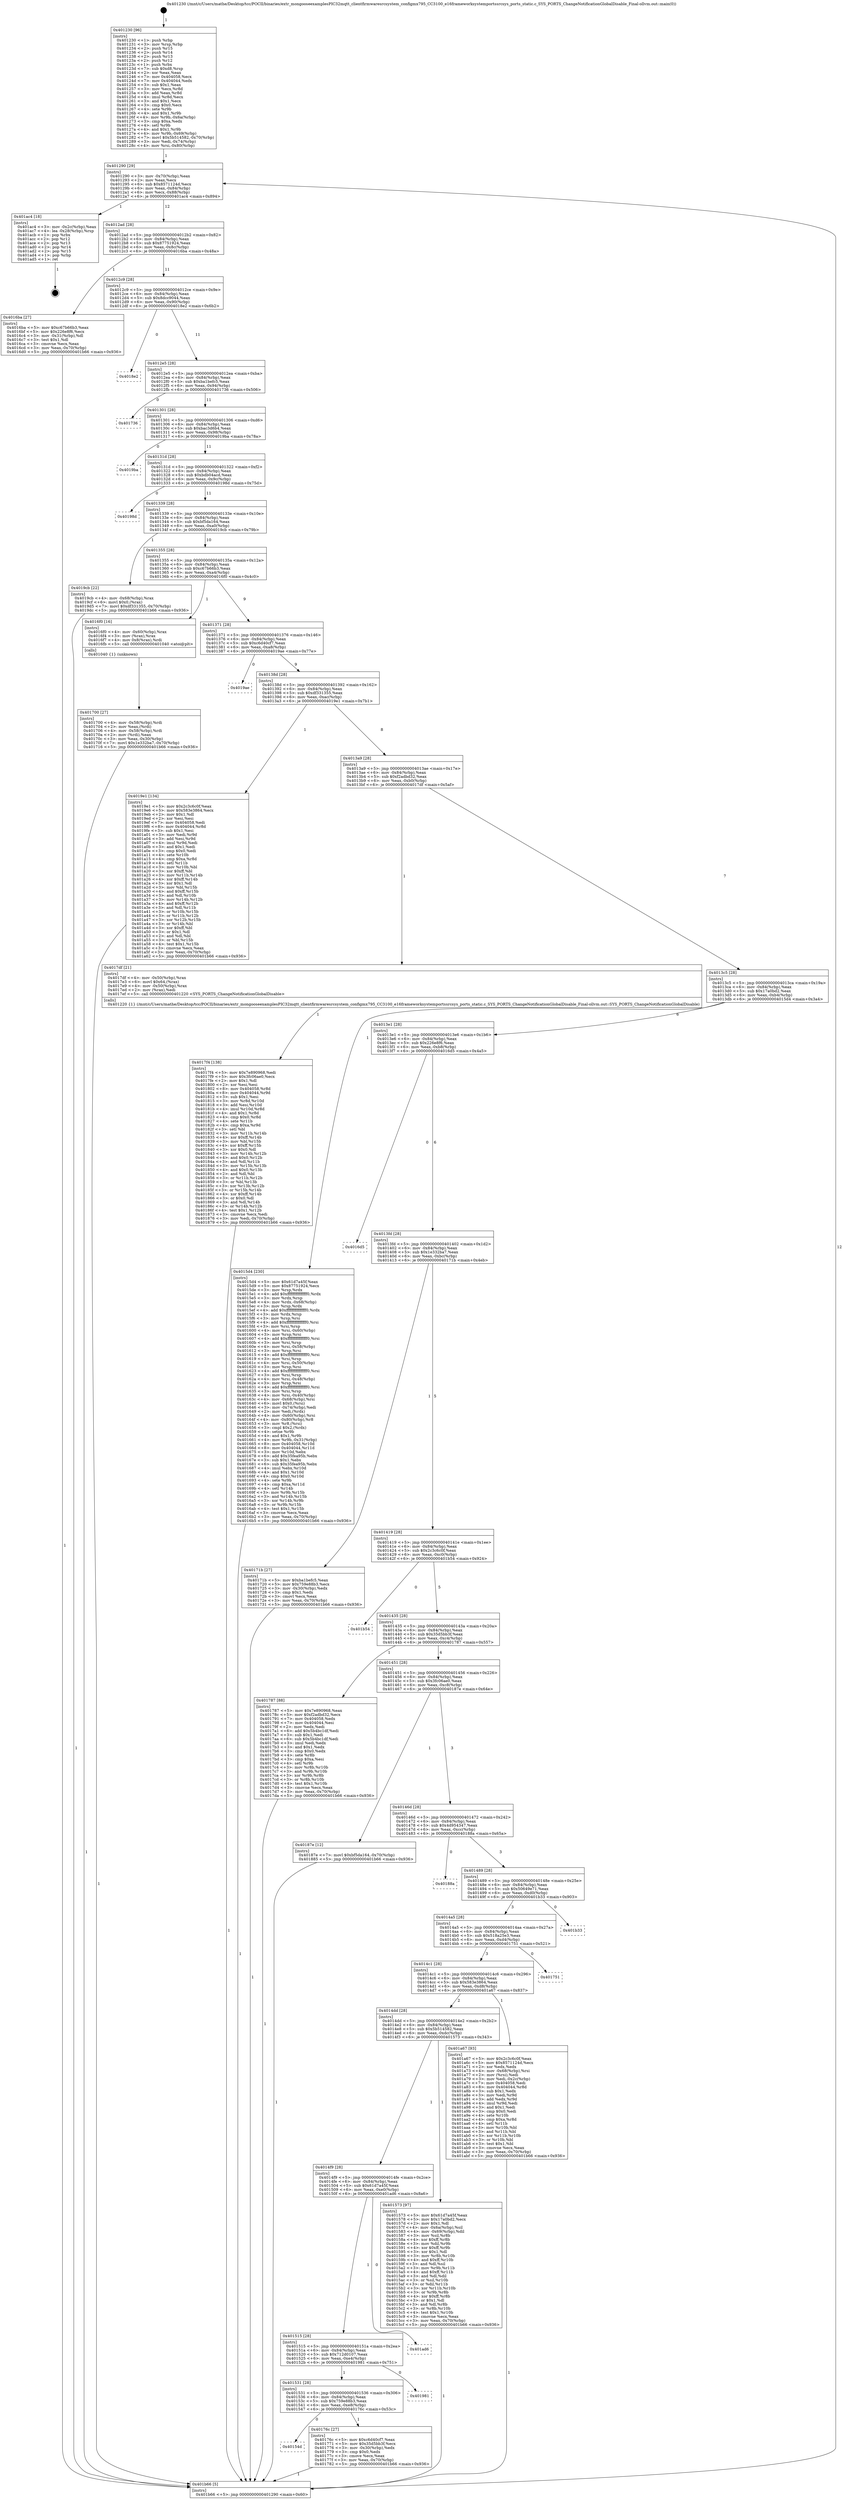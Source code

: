 digraph "0x401230" {
  label = "0x401230 (/mnt/c/Users/mathe/Desktop/tcc/POCII/binaries/extr_mongooseexamplesPIC32mqtt_clientfirmwaresrcsystem_configmx795_CC3100_e16frameworksystemportssrcsys_ports_static.c_SYS_PORTS_ChangeNotificationGlobalDisable_Final-ollvm.out::main(0))"
  labelloc = "t"
  node[shape=record]

  Entry [label="",width=0.3,height=0.3,shape=circle,fillcolor=black,style=filled]
  "0x401290" [label="{
     0x401290 [29]\l
     | [instrs]\l
     &nbsp;&nbsp;0x401290 \<+3\>: mov -0x70(%rbp),%eax\l
     &nbsp;&nbsp;0x401293 \<+2\>: mov %eax,%ecx\l
     &nbsp;&nbsp;0x401295 \<+6\>: sub $0x8571124d,%ecx\l
     &nbsp;&nbsp;0x40129b \<+6\>: mov %eax,-0x84(%rbp)\l
     &nbsp;&nbsp;0x4012a1 \<+6\>: mov %ecx,-0x88(%rbp)\l
     &nbsp;&nbsp;0x4012a7 \<+6\>: je 0000000000401ac4 \<main+0x894\>\l
  }"]
  "0x401ac4" [label="{
     0x401ac4 [18]\l
     | [instrs]\l
     &nbsp;&nbsp;0x401ac4 \<+3\>: mov -0x2c(%rbp),%eax\l
     &nbsp;&nbsp;0x401ac7 \<+4\>: lea -0x28(%rbp),%rsp\l
     &nbsp;&nbsp;0x401acb \<+1\>: pop %rbx\l
     &nbsp;&nbsp;0x401acc \<+2\>: pop %r12\l
     &nbsp;&nbsp;0x401ace \<+2\>: pop %r13\l
     &nbsp;&nbsp;0x401ad0 \<+2\>: pop %r14\l
     &nbsp;&nbsp;0x401ad2 \<+2\>: pop %r15\l
     &nbsp;&nbsp;0x401ad4 \<+1\>: pop %rbp\l
     &nbsp;&nbsp;0x401ad5 \<+1\>: ret\l
  }"]
  "0x4012ad" [label="{
     0x4012ad [28]\l
     | [instrs]\l
     &nbsp;&nbsp;0x4012ad \<+5\>: jmp 00000000004012b2 \<main+0x82\>\l
     &nbsp;&nbsp;0x4012b2 \<+6\>: mov -0x84(%rbp),%eax\l
     &nbsp;&nbsp;0x4012b8 \<+5\>: sub $0x87751924,%eax\l
     &nbsp;&nbsp;0x4012bd \<+6\>: mov %eax,-0x8c(%rbp)\l
     &nbsp;&nbsp;0x4012c3 \<+6\>: je 00000000004016ba \<main+0x48a\>\l
  }"]
  Exit [label="",width=0.3,height=0.3,shape=circle,fillcolor=black,style=filled,peripheries=2]
  "0x4016ba" [label="{
     0x4016ba [27]\l
     | [instrs]\l
     &nbsp;&nbsp;0x4016ba \<+5\>: mov $0xc67b66b3,%eax\l
     &nbsp;&nbsp;0x4016bf \<+5\>: mov $0x226e8f6,%ecx\l
     &nbsp;&nbsp;0x4016c4 \<+3\>: mov -0x31(%rbp),%dl\l
     &nbsp;&nbsp;0x4016c7 \<+3\>: test $0x1,%dl\l
     &nbsp;&nbsp;0x4016ca \<+3\>: cmovne %ecx,%eax\l
     &nbsp;&nbsp;0x4016cd \<+3\>: mov %eax,-0x70(%rbp)\l
     &nbsp;&nbsp;0x4016d0 \<+5\>: jmp 0000000000401b66 \<main+0x936\>\l
  }"]
  "0x4012c9" [label="{
     0x4012c9 [28]\l
     | [instrs]\l
     &nbsp;&nbsp;0x4012c9 \<+5\>: jmp 00000000004012ce \<main+0x9e\>\l
     &nbsp;&nbsp;0x4012ce \<+6\>: mov -0x84(%rbp),%eax\l
     &nbsp;&nbsp;0x4012d4 \<+5\>: sub $0x8dcc9044,%eax\l
     &nbsp;&nbsp;0x4012d9 \<+6\>: mov %eax,-0x90(%rbp)\l
     &nbsp;&nbsp;0x4012df \<+6\>: je 00000000004018e2 \<main+0x6b2\>\l
  }"]
  "0x4017f4" [label="{
     0x4017f4 [138]\l
     | [instrs]\l
     &nbsp;&nbsp;0x4017f4 \<+5\>: mov $0x7e890968,%edi\l
     &nbsp;&nbsp;0x4017f9 \<+5\>: mov $0x3fc06ae0,%ecx\l
     &nbsp;&nbsp;0x4017fe \<+2\>: mov $0x1,%dl\l
     &nbsp;&nbsp;0x401800 \<+2\>: xor %esi,%esi\l
     &nbsp;&nbsp;0x401802 \<+8\>: mov 0x404058,%r8d\l
     &nbsp;&nbsp;0x40180a \<+8\>: mov 0x404044,%r9d\l
     &nbsp;&nbsp;0x401812 \<+3\>: sub $0x1,%esi\l
     &nbsp;&nbsp;0x401815 \<+3\>: mov %r8d,%r10d\l
     &nbsp;&nbsp;0x401818 \<+3\>: add %esi,%r10d\l
     &nbsp;&nbsp;0x40181b \<+4\>: imul %r10d,%r8d\l
     &nbsp;&nbsp;0x40181f \<+4\>: and $0x1,%r8d\l
     &nbsp;&nbsp;0x401823 \<+4\>: cmp $0x0,%r8d\l
     &nbsp;&nbsp;0x401827 \<+4\>: sete %r11b\l
     &nbsp;&nbsp;0x40182b \<+4\>: cmp $0xa,%r9d\l
     &nbsp;&nbsp;0x40182f \<+3\>: setl %bl\l
     &nbsp;&nbsp;0x401832 \<+3\>: mov %r11b,%r14b\l
     &nbsp;&nbsp;0x401835 \<+4\>: xor $0xff,%r14b\l
     &nbsp;&nbsp;0x401839 \<+3\>: mov %bl,%r15b\l
     &nbsp;&nbsp;0x40183c \<+4\>: xor $0xff,%r15b\l
     &nbsp;&nbsp;0x401840 \<+3\>: xor $0x0,%dl\l
     &nbsp;&nbsp;0x401843 \<+3\>: mov %r14b,%r12b\l
     &nbsp;&nbsp;0x401846 \<+4\>: and $0x0,%r12b\l
     &nbsp;&nbsp;0x40184a \<+3\>: and %dl,%r11b\l
     &nbsp;&nbsp;0x40184d \<+3\>: mov %r15b,%r13b\l
     &nbsp;&nbsp;0x401850 \<+4\>: and $0x0,%r13b\l
     &nbsp;&nbsp;0x401854 \<+2\>: and %dl,%bl\l
     &nbsp;&nbsp;0x401856 \<+3\>: or %r11b,%r12b\l
     &nbsp;&nbsp;0x401859 \<+3\>: or %bl,%r13b\l
     &nbsp;&nbsp;0x40185c \<+3\>: xor %r13b,%r12b\l
     &nbsp;&nbsp;0x40185f \<+3\>: or %r15b,%r14b\l
     &nbsp;&nbsp;0x401862 \<+4\>: xor $0xff,%r14b\l
     &nbsp;&nbsp;0x401866 \<+3\>: or $0x0,%dl\l
     &nbsp;&nbsp;0x401869 \<+3\>: and %dl,%r14b\l
     &nbsp;&nbsp;0x40186c \<+3\>: or %r14b,%r12b\l
     &nbsp;&nbsp;0x40186f \<+4\>: test $0x1,%r12b\l
     &nbsp;&nbsp;0x401873 \<+3\>: cmovne %ecx,%edi\l
     &nbsp;&nbsp;0x401876 \<+3\>: mov %edi,-0x70(%rbp)\l
     &nbsp;&nbsp;0x401879 \<+5\>: jmp 0000000000401b66 \<main+0x936\>\l
  }"]
  "0x4018e2" [label="{
     0x4018e2\l
  }", style=dashed]
  "0x4012e5" [label="{
     0x4012e5 [28]\l
     | [instrs]\l
     &nbsp;&nbsp;0x4012e5 \<+5\>: jmp 00000000004012ea \<main+0xba\>\l
     &nbsp;&nbsp;0x4012ea \<+6\>: mov -0x84(%rbp),%eax\l
     &nbsp;&nbsp;0x4012f0 \<+5\>: sub $0xba1befc5,%eax\l
     &nbsp;&nbsp;0x4012f5 \<+6\>: mov %eax,-0x94(%rbp)\l
     &nbsp;&nbsp;0x4012fb \<+6\>: je 0000000000401736 \<main+0x506\>\l
  }"]
  "0x40154d" [label="{
     0x40154d\l
  }", style=dashed]
  "0x401736" [label="{
     0x401736\l
  }", style=dashed]
  "0x401301" [label="{
     0x401301 [28]\l
     | [instrs]\l
     &nbsp;&nbsp;0x401301 \<+5\>: jmp 0000000000401306 \<main+0xd6\>\l
     &nbsp;&nbsp;0x401306 \<+6\>: mov -0x84(%rbp),%eax\l
     &nbsp;&nbsp;0x40130c \<+5\>: sub $0xbac3d6b4,%eax\l
     &nbsp;&nbsp;0x401311 \<+6\>: mov %eax,-0x98(%rbp)\l
     &nbsp;&nbsp;0x401317 \<+6\>: je 00000000004019ba \<main+0x78a\>\l
  }"]
  "0x40176c" [label="{
     0x40176c [27]\l
     | [instrs]\l
     &nbsp;&nbsp;0x40176c \<+5\>: mov $0xc6d40cf7,%eax\l
     &nbsp;&nbsp;0x401771 \<+5\>: mov $0x35d5bb3f,%ecx\l
     &nbsp;&nbsp;0x401776 \<+3\>: mov -0x30(%rbp),%edx\l
     &nbsp;&nbsp;0x401779 \<+3\>: cmp $0x0,%edx\l
     &nbsp;&nbsp;0x40177c \<+3\>: cmove %ecx,%eax\l
     &nbsp;&nbsp;0x40177f \<+3\>: mov %eax,-0x70(%rbp)\l
     &nbsp;&nbsp;0x401782 \<+5\>: jmp 0000000000401b66 \<main+0x936\>\l
  }"]
  "0x4019ba" [label="{
     0x4019ba\l
  }", style=dashed]
  "0x40131d" [label="{
     0x40131d [28]\l
     | [instrs]\l
     &nbsp;&nbsp;0x40131d \<+5\>: jmp 0000000000401322 \<main+0xf2\>\l
     &nbsp;&nbsp;0x401322 \<+6\>: mov -0x84(%rbp),%eax\l
     &nbsp;&nbsp;0x401328 \<+5\>: sub $0xbdb04acd,%eax\l
     &nbsp;&nbsp;0x40132d \<+6\>: mov %eax,-0x9c(%rbp)\l
     &nbsp;&nbsp;0x401333 \<+6\>: je 000000000040198d \<main+0x75d\>\l
  }"]
  "0x401531" [label="{
     0x401531 [28]\l
     | [instrs]\l
     &nbsp;&nbsp;0x401531 \<+5\>: jmp 0000000000401536 \<main+0x306\>\l
     &nbsp;&nbsp;0x401536 \<+6\>: mov -0x84(%rbp),%eax\l
     &nbsp;&nbsp;0x40153c \<+5\>: sub $0x759e88b3,%eax\l
     &nbsp;&nbsp;0x401541 \<+6\>: mov %eax,-0xe8(%rbp)\l
     &nbsp;&nbsp;0x401547 \<+6\>: je 000000000040176c \<main+0x53c\>\l
  }"]
  "0x40198d" [label="{
     0x40198d\l
  }", style=dashed]
  "0x401339" [label="{
     0x401339 [28]\l
     | [instrs]\l
     &nbsp;&nbsp;0x401339 \<+5\>: jmp 000000000040133e \<main+0x10e\>\l
     &nbsp;&nbsp;0x40133e \<+6\>: mov -0x84(%rbp),%eax\l
     &nbsp;&nbsp;0x401344 \<+5\>: sub $0xbf5da164,%eax\l
     &nbsp;&nbsp;0x401349 \<+6\>: mov %eax,-0xa0(%rbp)\l
     &nbsp;&nbsp;0x40134f \<+6\>: je 00000000004019cb \<main+0x79b\>\l
  }"]
  "0x401981" [label="{
     0x401981\l
  }", style=dashed]
  "0x4019cb" [label="{
     0x4019cb [22]\l
     | [instrs]\l
     &nbsp;&nbsp;0x4019cb \<+4\>: mov -0x68(%rbp),%rax\l
     &nbsp;&nbsp;0x4019cf \<+6\>: movl $0x0,(%rax)\l
     &nbsp;&nbsp;0x4019d5 \<+7\>: movl $0xdf331355,-0x70(%rbp)\l
     &nbsp;&nbsp;0x4019dc \<+5\>: jmp 0000000000401b66 \<main+0x936\>\l
  }"]
  "0x401355" [label="{
     0x401355 [28]\l
     | [instrs]\l
     &nbsp;&nbsp;0x401355 \<+5\>: jmp 000000000040135a \<main+0x12a\>\l
     &nbsp;&nbsp;0x40135a \<+6\>: mov -0x84(%rbp),%eax\l
     &nbsp;&nbsp;0x401360 \<+5\>: sub $0xc67b66b3,%eax\l
     &nbsp;&nbsp;0x401365 \<+6\>: mov %eax,-0xa4(%rbp)\l
     &nbsp;&nbsp;0x40136b \<+6\>: je 00000000004016f0 \<main+0x4c0\>\l
  }"]
  "0x401515" [label="{
     0x401515 [28]\l
     | [instrs]\l
     &nbsp;&nbsp;0x401515 \<+5\>: jmp 000000000040151a \<main+0x2ea\>\l
     &nbsp;&nbsp;0x40151a \<+6\>: mov -0x84(%rbp),%eax\l
     &nbsp;&nbsp;0x401520 \<+5\>: sub $0x712d0107,%eax\l
     &nbsp;&nbsp;0x401525 \<+6\>: mov %eax,-0xe4(%rbp)\l
     &nbsp;&nbsp;0x40152b \<+6\>: je 0000000000401981 \<main+0x751\>\l
  }"]
  "0x4016f0" [label="{
     0x4016f0 [16]\l
     | [instrs]\l
     &nbsp;&nbsp;0x4016f0 \<+4\>: mov -0x60(%rbp),%rax\l
     &nbsp;&nbsp;0x4016f4 \<+3\>: mov (%rax),%rax\l
     &nbsp;&nbsp;0x4016f7 \<+4\>: mov 0x8(%rax),%rdi\l
     &nbsp;&nbsp;0x4016fb \<+5\>: call 0000000000401040 \<atoi@plt\>\l
     | [calls]\l
     &nbsp;&nbsp;0x401040 \{1\} (unknown)\l
  }"]
  "0x401371" [label="{
     0x401371 [28]\l
     | [instrs]\l
     &nbsp;&nbsp;0x401371 \<+5\>: jmp 0000000000401376 \<main+0x146\>\l
     &nbsp;&nbsp;0x401376 \<+6\>: mov -0x84(%rbp),%eax\l
     &nbsp;&nbsp;0x40137c \<+5\>: sub $0xc6d40cf7,%eax\l
     &nbsp;&nbsp;0x401381 \<+6\>: mov %eax,-0xa8(%rbp)\l
     &nbsp;&nbsp;0x401387 \<+6\>: je 00000000004019ae \<main+0x77e\>\l
  }"]
  "0x401ad6" [label="{
     0x401ad6\l
  }", style=dashed]
  "0x4019ae" [label="{
     0x4019ae\l
  }", style=dashed]
  "0x40138d" [label="{
     0x40138d [28]\l
     | [instrs]\l
     &nbsp;&nbsp;0x40138d \<+5\>: jmp 0000000000401392 \<main+0x162\>\l
     &nbsp;&nbsp;0x401392 \<+6\>: mov -0x84(%rbp),%eax\l
     &nbsp;&nbsp;0x401398 \<+5\>: sub $0xdf331355,%eax\l
     &nbsp;&nbsp;0x40139d \<+6\>: mov %eax,-0xac(%rbp)\l
     &nbsp;&nbsp;0x4013a3 \<+6\>: je 00000000004019e1 \<main+0x7b1\>\l
  }"]
  "0x401700" [label="{
     0x401700 [27]\l
     | [instrs]\l
     &nbsp;&nbsp;0x401700 \<+4\>: mov -0x58(%rbp),%rdi\l
     &nbsp;&nbsp;0x401704 \<+2\>: mov %eax,(%rdi)\l
     &nbsp;&nbsp;0x401706 \<+4\>: mov -0x58(%rbp),%rdi\l
     &nbsp;&nbsp;0x40170a \<+2\>: mov (%rdi),%eax\l
     &nbsp;&nbsp;0x40170c \<+3\>: mov %eax,-0x30(%rbp)\l
     &nbsp;&nbsp;0x40170f \<+7\>: movl $0x1e332ba7,-0x70(%rbp)\l
     &nbsp;&nbsp;0x401716 \<+5\>: jmp 0000000000401b66 \<main+0x936\>\l
  }"]
  "0x4019e1" [label="{
     0x4019e1 [134]\l
     | [instrs]\l
     &nbsp;&nbsp;0x4019e1 \<+5\>: mov $0x2c3c6c0f,%eax\l
     &nbsp;&nbsp;0x4019e6 \<+5\>: mov $0x583e3864,%ecx\l
     &nbsp;&nbsp;0x4019eb \<+2\>: mov $0x1,%dl\l
     &nbsp;&nbsp;0x4019ed \<+2\>: xor %esi,%esi\l
     &nbsp;&nbsp;0x4019ef \<+7\>: mov 0x404058,%edi\l
     &nbsp;&nbsp;0x4019f6 \<+8\>: mov 0x404044,%r8d\l
     &nbsp;&nbsp;0x4019fe \<+3\>: sub $0x1,%esi\l
     &nbsp;&nbsp;0x401a01 \<+3\>: mov %edi,%r9d\l
     &nbsp;&nbsp;0x401a04 \<+3\>: add %esi,%r9d\l
     &nbsp;&nbsp;0x401a07 \<+4\>: imul %r9d,%edi\l
     &nbsp;&nbsp;0x401a0b \<+3\>: and $0x1,%edi\l
     &nbsp;&nbsp;0x401a0e \<+3\>: cmp $0x0,%edi\l
     &nbsp;&nbsp;0x401a11 \<+4\>: sete %r10b\l
     &nbsp;&nbsp;0x401a15 \<+4\>: cmp $0xa,%r8d\l
     &nbsp;&nbsp;0x401a19 \<+4\>: setl %r11b\l
     &nbsp;&nbsp;0x401a1d \<+3\>: mov %r10b,%bl\l
     &nbsp;&nbsp;0x401a20 \<+3\>: xor $0xff,%bl\l
     &nbsp;&nbsp;0x401a23 \<+3\>: mov %r11b,%r14b\l
     &nbsp;&nbsp;0x401a26 \<+4\>: xor $0xff,%r14b\l
     &nbsp;&nbsp;0x401a2a \<+3\>: xor $0x1,%dl\l
     &nbsp;&nbsp;0x401a2d \<+3\>: mov %bl,%r15b\l
     &nbsp;&nbsp;0x401a30 \<+4\>: and $0xff,%r15b\l
     &nbsp;&nbsp;0x401a34 \<+3\>: and %dl,%r10b\l
     &nbsp;&nbsp;0x401a37 \<+3\>: mov %r14b,%r12b\l
     &nbsp;&nbsp;0x401a3a \<+4\>: and $0xff,%r12b\l
     &nbsp;&nbsp;0x401a3e \<+3\>: and %dl,%r11b\l
     &nbsp;&nbsp;0x401a41 \<+3\>: or %r10b,%r15b\l
     &nbsp;&nbsp;0x401a44 \<+3\>: or %r11b,%r12b\l
     &nbsp;&nbsp;0x401a47 \<+3\>: xor %r12b,%r15b\l
     &nbsp;&nbsp;0x401a4a \<+3\>: or %r14b,%bl\l
     &nbsp;&nbsp;0x401a4d \<+3\>: xor $0xff,%bl\l
     &nbsp;&nbsp;0x401a50 \<+3\>: or $0x1,%dl\l
     &nbsp;&nbsp;0x401a53 \<+2\>: and %dl,%bl\l
     &nbsp;&nbsp;0x401a55 \<+3\>: or %bl,%r15b\l
     &nbsp;&nbsp;0x401a58 \<+4\>: test $0x1,%r15b\l
     &nbsp;&nbsp;0x401a5c \<+3\>: cmovne %ecx,%eax\l
     &nbsp;&nbsp;0x401a5f \<+3\>: mov %eax,-0x70(%rbp)\l
     &nbsp;&nbsp;0x401a62 \<+5\>: jmp 0000000000401b66 \<main+0x936\>\l
  }"]
  "0x4013a9" [label="{
     0x4013a9 [28]\l
     | [instrs]\l
     &nbsp;&nbsp;0x4013a9 \<+5\>: jmp 00000000004013ae \<main+0x17e\>\l
     &nbsp;&nbsp;0x4013ae \<+6\>: mov -0x84(%rbp),%eax\l
     &nbsp;&nbsp;0x4013b4 \<+5\>: sub $0xf2adbd32,%eax\l
     &nbsp;&nbsp;0x4013b9 \<+6\>: mov %eax,-0xb0(%rbp)\l
     &nbsp;&nbsp;0x4013bf \<+6\>: je 00000000004017df \<main+0x5af\>\l
  }"]
  "0x401230" [label="{
     0x401230 [96]\l
     | [instrs]\l
     &nbsp;&nbsp;0x401230 \<+1\>: push %rbp\l
     &nbsp;&nbsp;0x401231 \<+3\>: mov %rsp,%rbp\l
     &nbsp;&nbsp;0x401234 \<+2\>: push %r15\l
     &nbsp;&nbsp;0x401236 \<+2\>: push %r14\l
     &nbsp;&nbsp;0x401238 \<+2\>: push %r13\l
     &nbsp;&nbsp;0x40123a \<+2\>: push %r12\l
     &nbsp;&nbsp;0x40123c \<+1\>: push %rbx\l
     &nbsp;&nbsp;0x40123d \<+7\>: sub $0xd8,%rsp\l
     &nbsp;&nbsp;0x401244 \<+2\>: xor %eax,%eax\l
     &nbsp;&nbsp;0x401246 \<+7\>: mov 0x404058,%ecx\l
     &nbsp;&nbsp;0x40124d \<+7\>: mov 0x404044,%edx\l
     &nbsp;&nbsp;0x401254 \<+3\>: sub $0x1,%eax\l
     &nbsp;&nbsp;0x401257 \<+3\>: mov %ecx,%r8d\l
     &nbsp;&nbsp;0x40125a \<+3\>: add %eax,%r8d\l
     &nbsp;&nbsp;0x40125d \<+4\>: imul %r8d,%ecx\l
     &nbsp;&nbsp;0x401261 \<+3\>: and $0x1,%ecx\l
     &nbsp;&nbsp;0x401264 \<+3\>: cmp $0x0,%ecx\l
     &nbsp;&nbsp;0x401267 \<+4\>: sete %r9b\l
     &nbsp;&nbsp;0x40126b \<+4\>: and $0x1,%r9b\l
     &nbsp;&nbsp;0x40126f \<+4\>: mov %r9b,-0x6a(%rbp)\l
     &nbsp;&nbsp;0x401273 \<+3\>: cmp $0xa,%edx\l
     &nbsp;&nbsp;0x401276 \<+4\>: setl %r9b\l
     &nbsp;&nbsp;0x40127a \<+4\>: and $0x1,%r9b\l
     &nbsp;&nbsp;0x40127e \<+4\>: mov %r9b,-0x69(%rbp)\l
     &nbsp;&nbsp;0x401282 \<+7\>: movl $0x5b514582,-0x70(%rbp)\l
     &nbsp;&nbsp;0x401289 \<+3\>: mov %edi,-0x74(%rbp)\l
     &nbsp;&nbsp;0x40128c \<+4\>: mov %rsi,-0x80(%rbp)\l
  }"]
  "0x4017df" [label="{
     0x4017df [21]\l
     | [instrs]\l
     &nbsp;&nbsp;0x4017df \<+4\>: mov -0x50(%rbp),%rax\l
     &nbsp;&nbsp;0x4017e3 \<+6\>: movl $0x64,(%rax)\l
     &nbsp;&nbsp;0x4017e9 \<+4\>: mov -0x50(%rbp),%rax\l
     &nbsp;&nbsp;0x4017ed \<+2\>: mov (%rax),%edi\l
     &nbsp;&nbsp;0x4017ef \<+5\>: call 0000000000401220 \<SYS_PORTS_ChangeNotificationGlobalDisable\>\l
     | [calls]\l
     &nbsp;&nbsp;0x401220 \{1\} (/mnt/c/Users/mathe/Desktop/tcc/POCII/binaries/extr_mongooseexamplesPIC32mqtt_clientfirmwaresrcsystem_configmx795_CC3100_e16frameworksystemportssrcsys_ports_static.c_SYS_PORTS_ChangeNotificationGlobalDisable_Final-ollvm.out::SYS_PORTS_ChangeNotificationGlobalDisable)\l
  }"]
  "0x4013c5" [label="{
     0x4013c5 [28]\l
     | [instrs]\l
     &nbsp;&nbsp;0x4013c5 \<+5\>: jmp 00000000004013ca \<main+0x19a\>\l
     &nbsp;&nbsp;0x4013ca \<+6\>: mov -0x84(%rbp),%eax\l
     &nbsp;&nbsp;0x4013d0 \<+5\>: sub $0x17a0bd2,%eax\l
     &nbsp;&nbsp;0x4013d5 \<+6\>: mov %eax,-0xb4(%rbp)\l
     &nbsp;&nbsp;0x4013db \<+6\>: je 00000000004015d4 \<main+0x3a4\>\l
  }"]
  "0x401b66" [label="{
     0x401b66 [5]\l
     | [instrs]\l
     &nbsp;&nbsp;0x401b66 \<+5\>: jmp 0000000000401290 \<main+0x60\>\l
  }"]
  "0x4015d4" [label="{
     0x4015d4 [230]\l
     | [instrs]\l
     &nbsp;&nbsp;0x4015d4 \<+5\>: mov $0x61d7a45f,%eax\l
     &nbsp;&nbsp;0x4015d9 \<+5\>: mov $0x87751924,%ecx\l
     &nbsp;&nbsp;0x4015de \<+3\>: mov %rsp,%rdx\l
     &nbsp;&nbsp;0x4015e1 \<+4\>: add $0xfffffffffffffff0,%rdx\l
     &nbsp;&nbsp;0x4015e5 \<+3\>: mov %rdx,%rsp\l
     &nbsp;&nbsp;0x4015e8 \<+4\>: mov %rdx,-0x68(%rbp)\l
     &nbsp;&nbsp;0x4015ec \<+3\>: mov %rsp,%rdx\l
     &nbsp;&nbsp;0x4015ef \<+4\>: add $0xfffffffffffffff0,%rdx\l
     &nbsp;&nbsp;0x4015f3 \<+3\>: mov %rdx,%rsp\l
     &nbsp;&nbsp;0x4015f6 \<+3\>: mov %rsp,%rsi\l
     &nbsp;&nbsp;0x4015f9 \<+4\>: add $0xfffffffffffffff0,%rsi\l
     &nbsp;&nbsp;0x4015fd \<+3\>: mov %rsi,%rsp\l
     &nbsp;&nbsp;0x401600 \<+4\>: mov %rsi,-0x60(%rbp)\l
     &nbsp;&nbsp;0x401604 \<+3\>: mov %rsp,%rsi\l
     &nbsp;&nbsp;0x401607 \<+4\>: add $0xfffffffffffffff0,%rsi\l
     &nbsp;&nbsp;0x40160b \<+3\>: mov %rsi,%rsp\l
     &nbsp;&nbsp;0x40160e \<+4\>: mov %rsi,-0x58(%rbp)\l
     &nbsp;&nbsp;0x401612 \<+3\>: mov %rsp,%rsi\l
     &nbsp;&nbsp;0x401615 \<+4\>: add $0xfffffffffffffff0,%rsi\l
     &nbsp;&nbsp;0x401619 \<+3\>: mov %rsi,%rsp\l
     &nbsp;&nbsp;0x40161c \<+4\>: mov %rsi,-0x50(%rbp)\l
     &nbsp;&nbsp;0x401620 \<+3\>: mov %rsp,%rsi\l
     &nbsp;&nbsp;0x401623 \<+4\>: add $0xfffffffffffffff0,%rsi\l
     &nbsp;&nbsp;0x401627 \<+3\>: mov %rsi,%rsp\l
     &nbsp;&nbsp;0x40162a \<+4\>: mov %rsi,-0x48(%rbp)\l
     &nbsp;&nbsp;0x40162e \<+3\>: mov %rsp,%rsi\l
     &nbsp;&nbsp;0x401631 \<+4\>: add $0xfffffffffffffff0,%rsi\l
     &nbsp;&nbsp;0x401635 \<+3\>: mov %rsi,%rsp\l
     &nbsp;&nbsp;0x401638 \<+4\>: mov %rsi,-0x40(%rbp)\l
     &nbsp;&nbsp;0x40163c \<+4\>: mov -0x68(%rbp),%rsi\l
     &nbsp;&nbsp;0x401640 \<+6\>: movl $0x0,(%rsi)\l
     &nbsp;&nbsp;0x401646 \<+3\>: mov -0x74(%rbp),%edi\l
     &nbsp;&nbsp;0x401649 \<+2\>: mov %edi,(%rdx)\l
     &nbsp;&nbsp;0x40164b \<+4\>: mov -0x60(%rbp),%rsi\l
     &nbsp;&nbsp;0x40164f \<+4\>: mov -0x80(%rbp),%r8\l
     &nbsp;&nbsp;0x401653 \<+3\>: mov %r8,(%rsi)\l
     &nbsp;&nbsp;0x401656 \<+3\>: cmpl $0x2,(%rdx)\l
     &nbsp;&nbsp;0x401659 \<+4\>: setne %r9b\l
     &nbsp;&nbsp;0x40165d \<+4\>: and $0x1,%r9b\l
     &nbsp;&nbsp;0x401661 \<+4\>: mov %r9b,-0x31(%rbp)\l
     &nbsp;&nbsp;0x401665 \<+8\>: mov 0x404058,%r10d\l
     &nbsp;&nbsp;0x40166d \<+8\>: mov 0x404044,%r11d\l
     &nbsp;&nbsp;0x401675 \<+3\>: mov %r10d,%ebx\l
     &nbsp;&nbsp;0x401678 \<+6\>: add $0x35fea95b,%ebx\l
     &nbsp;&nbsp;0x40167e \<+3\>: sub $0x1,%ebx\l
     &nbsp;&nbsp;0x401681 \<+6\>: sub $0x35fea95b,%ebx\l
     &nbsp;&nbsp;0x401687 \<+4\>: imul %ebx,%r10d\l
     &nbsp;&nbsp;0x40168b \<+4\>: and $0x1,%r10d\l
     &nbsp;&nbsp;0x40168f \<+4\>: cmp $0x0,%r10d\l
     &nbsp;&nbsp;0x401693 \<+4\>: sete %r9b\l
     &nbsp;&nbsp;0x401697 \<+4\>: cmp $0xa,%r11d\l
     &nbsp;&nbsp;0x40169b \<+4\>: setl %r14b\l
     &nbsp;&nbsp;0x40169f \<+3\>: mov %r9b,%r15b\l
     &nbsp;&nbsp;0x4016a2 \<+3\>: and %r14b,%r15b\l
     &nbsp;&nbsp;0x4016a5 \<+3\>: xor %r14b,%r9b\l
     &nbsp;&nbsp;0x4016a8 \<+3\>: or %r9b,%r15b\l
     &nbsp;&nbsp;0x4016ab \<+4\>: test $0x1,%r15b\l
     &nbsp;&nbsp;0x4016af \<+3\>: cmovne %ecx,%eax\l
     &nbsp;&nbsp;0x4016b2 \<+3\>: mov %eax,-0x70(%rbp)\l
     &nbsp;&nbsp;0x4016b5 \<+5\>: jmp 0000000000401b66 \<main+0x936\>\l
  }"]
  "0x4013e1" [label="{
     0x4013e1 [28]\l
     | [instrs]\l
     &nbsp;&nbsp;0x4013e1 \<+5\>: jmp 00000000004013e6 \<main+0x1b6\>\l
     &nbsp;&nbsp;0x4013e6 \<+6\>: mov -0x84(%rbp),%eax\l
     &nbsp;&nbsp;0x4013ec \<+5\>: sub $0x226e8f6,%eax\l
     &nbsp;&nbsp;0x4013f1 \<+6\>: mov %eax,-0xb8(%rbp)\l
     &nbsp;&nbsp;0x4013f7 \<+6\>: je 00000000004016d5 \<main+0x4a5\>\l
  }"]
  "0x4014f9" [label="{
     0x4014f9 [28]\l
     | [instrs]\l
     &nbsp;&nbsp;0x4014f9 \<+5\>: jmp 00000000004014fe \<main+0x2ce\>\l
     &nbsp;&nbsp;0x4014fe \<+6\>: mov -0x84(%rbp),%eax\l
     &nbsp;&nbsp;0x401504 \<+5\>: sub $0x61d7a45f,%eax\l
     &nbsp;&nbsp;0x401509 \<+6\>: mov %eax,-0xe0(%rbp)\l
     &nbsp;&nbsp;0x40150f \<+6\>: je 0000000000401ad6 \<main+0x8a6\>\l
  }"]
  "0x4016d5" [label="{
     0x4016d5\l
  }", style=dashed]
  "0x4013fd" [label="{
     0x4013fd [28]\l
     | [instrs]\l
     &nbsp;&nbsp;0x4013fd \<+5\>: jmp 0000000000401402 \<main+0x1d2\>\l
     &nbsp;&nbsp;0x401402 \<+6\>: mov -0x84(%rbp),%eax\l
     &nbsp;&nbsp;0x401408 \<+5\>: sub $0x1e332ba7,%eax\l
     &nbsp;&nbsp;0x40140d \<+6\>: mov %eax,-0xbc(%rbp)\l
     &nbsp;&nbsp;0x401413 \<+6\>: je 000000000040171b \<main+0x4eb\>\l
  }"]
  "0x401573" [label="{
     0x401573 [97]\l
     | [instrs]\l
     &nbsp;&nbsp;0x401573 \<+5\>: mov $0x61d7a45f,%eax\l
     &nbsp;&nbsp;0x401578 \<+5\>: mov $0x17a0bd2,%ecx\l
     &nbsp;&nbsp;0x40157d \<+2\>: mov $0x1,%dl\l
     &nbsp;&nbsp;0x40157f \<+4\>: mov -0x6a(%rbp),%sil\l
     &nbsp;&nbsp;0x401583 \<+4\>: mov -0x69(%rbp),%dil\l
     &nbsp;&nbsp;0x401587 \<+3\>: mov %sil,%r8b\l
     &nbsp;&nbsp;0x40158a \<+4\>: xor $0xff,%r8b\l
     &nbsp;&nbsp;0x40158e \<+3\>: mov %dil,%r9b\l
     &nbsp;&nbsp;0x401591 \<+4\>: xor $0xff,%r9b\l
     &nbsp;&nbsp;0x401595 \<+3\>: xor $0x1,%dl\l
     &nbsp;&nbsp;0x401598 \<+3\>: mov %r8b,%r10b\l
     &nbsp;&nbsp;0x40159b \<+4\>: and $0xff,%r10b\l
     &nbsp;&nbsp;0x40159f \<+3\>: and %dl,%sil\l
     &nbsp;&nbsp;0x4015a2 \<+3\>: mov %r9b,%r11b\l
     &nbsp;&nbsp;0x4015a5 \<+4\>: and $0xff,%r11b\l
     &nbsp;&nbsp;0x4015a9 \<+3\>: and %dl,%dil\l
     &nbsp;&nbsp;0x4015ac \<+3\>: or %sil,%r10b\l
     &nbsp;&nbsp;0x4015af \<+3\>: or %dil,%r11b\l
     &nbsp;&nbsp;0x4015b2 \<+3\>: xor %r11b,%r10b\l
     &nbsp;&nbsp;0x4015b5 \<+3\>: or %r9b,%r8b\l
     &nbsp;&nbsp;0x4015b8 \<+4\>: xor $0xff,%r8b\l
     &nbsp;&nbsp;0x4015bc \<+3\>: or $0x1,%dl\l
     &nbsp;&nbsp;0x4015bf \<+3\>: and %dl,%r8b\l
     &nbsp;&nbsp;0x4015c2 \<+3\>: or %r8b,%r10b\l
     &nbsp;&nbsp;0x4015c5 \<+4\>: test $0x1,%r10b\l
     &nbsp;&nbsp;0x4015c9 \<+3\>: cmovne %ecx,%eax\l
     &nbsp;&nbsp;0x4015cc \<+3\>: mov %eax,-0x70(%rbp)\l
     &nbsp;&nbsp;0x4015cf \<+5\>: jmp 0000000000401b66 \<main+0x936\>\l
  }"]
  "0x40171b" [label="{
     0x40171b [27]\l
     | [instrs]\l
     &nbsp;&nbsp;0x40171b \<+5\>: mov $0xba1befc5,%eax\l
     &nbsp;&nbsp;0x401720 \<+5\>: mov $0x759e88b3,%ecx\l
     &nbsp;&nbsp;0x401725 \<+3\>: mov -0x30(%rbp),%edx\l
     &nbsp;&nbsp;0x401728 \<+3\>: cmp $0x1,%edx\l
     &nbsp;&nbsp;0x40172b \<+3\>: cmovl %ecx,%eax\l
     &nbsp;&nbsp;0x40172e \<+3\>: mov %eax,-0x70(%rbp)\l
     &nbsp;&nbsp;0x401731 \<+5\>: jmp 0000000000401b66 \<main+0x936\>\l
  }"]
  "0x401419" [label="{
     0x401419 [28]\l
     | [instrs]\l
     &nbsp;&nbsp;0x401419 \<+5\>: jmp 000000000040141e \<main+0x1ee\>\l
     &nbsp;&nbsp;0x40141e \<+6\>: mov -0x84(%rbp),%eax\l
     &nbsp;&nbsp;0x401424 \<+5\>: sub $0x2c3c6c0f,%eax\l
     &nbsp;&nbsp;0x401429 \<+6\>: mov %eax,-0xc0(%rbp)\l
     &nbsp;&nbsp;0x40142f \<+6\>: je 0000000000401b54 \<main+0x924\>\l
  }"]
  "0x4014dd" [label="{
     0x4014dd [28]\l
     | [instrs]\l
     &nbsp;&nbsp;0x4014dd \<+5\>: jmp 00000000004014e2 \<main+0x2b2\>\l
     &nbsp;&nbsp;0x4014e2 \<+6\>: mov -0x84(%rbp),%eax\l
     &nbsp;&nbsp;0x4014e8 \<+5\>: sub $0x5b514582,%eax\l
     &nbsp;&nbsp;0x4014ed \<+6\>: mov %eax,-0xdc(%rbp)\l
     &nbsp;&nbsp;0x4014f3 \<+6\>: je 0000000000401573 \<main+0x343\>\l
  }"]
  "0x401b54" [label="{
     0x401b54\l
  }", style=dashed]
  "0x401435" [label="{
     0x401435 [28]\l
     | [instrs]\l
     &nbsp;&nbsp;0x401435 \<+5\>: jmp 000000000040143a \<main+0x20a\>\l
     &nbsp;&nbsp;0x40143a \<+6\>: mov -0x84(%rbp),%eax\l
     &nbsp;&nbsp;0x401440 \<+5\>: sub $0x35d5bb3f,%eax\l
     &nbsp;&nbsp;0x401445 \<+6\>: mov %eax,-0xc4(%rbp)\l
     &nbsp;&nbsp;0x40144b \<+6\>: je 0000000000401787 \<main+0x557\>\l
  }"]
  "0x401a67" [label="{
     0x401a67 [93]\l
     | [instrs]\l
     &nbsp;&nbsp;0x401a67 \<+5\>: mov $0x2c3c6c0f,%eax\l
     &nbsp;&nbsp;0x401a6c \<+5\>: mov $0x8571124d,%ecx\l
     &nbsp;&nbsp;0x401a71 \<+2\>: xor %edx,%edx\l
     &nbsp;&nbsp;0x401a73 \<+4\>: mov -0x68(%rbp),%rsi\l
     &nbsp;&nbsp;0x401a77 \<+2\>: mov (%rsi),%edi\l
     &nbsp;&nbsp;0x401a79 \<+3\>: mov %edi,-0x2c(%rbp)\l
     &nbsp;&nbsp;0x401a7c \<+7\>: mov 0x404058,%edi\l
     &nbsp;&nbsp;0x401a83 \<+8\>: mov 0x404044,%r8d\l
     &nbsp;&nbsp;0x401a8b \<+3\>: sub $0x1,%edx\l
     &nbsp;&nbsp;0x401a8e \<+3\>: mov %edi,%r9d\l
     &nbsp;&nbsp;0x401a91 \<+3\>: add %edx,%r9d\l
     &nbsp;&nbsp;0x401a94 \<+4\>: imul %r9d,%edi\l
     &nbsp;&nbsp;0x401a98 \<+3\>: and $0x1,%edi\l
     &nbsp;&nbsp;0x401a9b \<+3\>: cmp $0x0,%edi\l
     &nbsp;&nbsp;0x401a9e \<+4\>: sete %r10b\l
     &nbsp;&nbsp;0x401aa2 \<+4\>: cmp $0xa,%r8d\l
     &nbsp;&nbsp;0x401aa6 \<+4\>: setl %r11b\l
     &nbsp;&nbsp;0x401aaa \<+3\>: mov %r10b,%bl\l
     &nbsp;&nbsp;0x401aad \<+3\>: and %r11b,%bl\l
     &nbsp;&nbsp;0x401ab0 \<+3\>: xor %r11b,%r10b\l
     &nbsp;&nbsp;0x401ab3 \<+3\>: or %r10b,%bl\l
     &nbsp;&nbsp;0x401ab6 \<+3\>: test $0x1,%bl\l
     &nbsp;&nbsp;0x401ab9 \<+3\>: cmovne %ecx,%eax\l
     &nbsp;&nbsp;0x401abc \<+3\>: mov %eax,-0x70(%rbp)\l
     &nbsp;&nbsp;0x401abf \<+5\>: jmp 0000000000401b66 \<main+0x936\>\l
  }"]
  "0x401787" [label="{
     0x401787 [88]\l
     | [instrs]\l
     &nbsp;&nbsp;0x401787 \<+5\>: mov $0x7e890968,%eax\l
     &nbsp;&nbsp;0x40178c \<+5\>: mov $0xf2adbd32,%ecx\l
     &nbsp;&nbsp;0x401791 \<+7\>: mov 0x404058,%edx\l
     &nbsp;&nbsp;0x401798 \<+7\>: mov 0x404044,%esi\l
     &nbsp;&nbsp;0x40179f \<+2\>: mov %edx,%edi\l
     &nbsp;&nbsp;0x4017a1 \<+6\>: add $0x5b4bc1df,%edi\l
     &nbsp;&nbsp;0x4017a7 \<+3\>: sub $0x1,%edi\l
     &nbsp;&nbsp;0x4017aa \<+6\>: sub $0x5b4bc1df,%edi\l
     &nbsp;&nbsp;0x4017b0 \<+3\>: imul %edi,%edx\l
     &nbsp;&nbsp;0x4017b3 \<+3\>: and $0x1,%edx\l
     &nbsp;&nbsp;0x4017b6 \<+3\>: cmp $0x0,%edx\l
     &nbsp;&nbsp;0x4017b9 \<+4\>: sete %r8b\l
     &nbsp;&nbsp;0x4017bd \<+3\>: cmp $0xa,%esi\l
     &nbsp;&nbsp;0x4017c0 \<+4\>: setl %r9b\l
     &nbsp;&nbsp;0x4017c4 \<+3\>: mov %r8b,%r10b\l
     &nbsp;&nbsp;0x4017c7 \<+3\>: and %r9b,%r10b\l
     &nbsp;&nbsp;0x4017ca \<+3\>: xor %r9b,%r8b\l
     &nbsp;&nbsp;0x4017cd \<+3\>: or %r8b,%r10b\l
     &nbsp;&nbsp;0x4017d0 \<+4\>: test $0x1,%r10b\l
     &nbsp;&nbsp;0x4017d4 \<+3\>: cmovne %ecx,%eax\l
     &nbsp;&nbsp;0x4017d7 \<+3\>: mov %eax,-0x70(%rbp)\l
     &nbsp;&nbsp;0x4017da \<+5\>: jmp 0000000000401b66 \<main+0x936\>\l
  }"]
  "0x401451" [label="{
     0x401451 [28]\l
     | [instrs]\l
     &nbsp;&nbsp;0x401451 \<+5\>: jmp 0000000000401456 \<main+0x226\>\l
     &nbsp;&nbsp;0x401456 \<+6\>: mov -0x84(%rbp),%eax\l
     &nbsp;&nbsp;0x40145c \<+5\>: sub $0x3fc06ae0,%eax\l
     &nbsp;&nbsp;0x401461 \<+6\>: mov %eax,-0xc8(%rbp)\l
     &nbsp;&nbsp;0x401467 \<+6\>: je 000000000040187e \<main+0x64e\>\l
  }"]
  "0x4014c1" [label="{
     0x4014c1 [28]\l
     | [instrs]\l
     &nbsp;&nbsp;0x4014c1 \<+5\>: jmp 00000000004014c6 \<main+0x296\>\l
     &nbsp;&nbsp;0x4014c6 \<+6\>: mov -0x84(%rbp),%eax\l
     &nbsp;&nbsp;0x4014cc \<+5\>: sub $0x583e3864,%eax\l
     &nbsp;&nbsp;0x4014d1 \<+6\>: mov %eax,-0xd8(%rbp)\l
     &nbsp;&nbsp;0x4014d7 \<+6\>: je 0000000000401a67 \<main+0x837\>\l
  }"]
  "0x40187e" [label="{
     0x40187e [12]\l
     | [instrs]\l
     &nbsp;&nbsp;0x40187e \<+7\>: movl $0xbf5da164,-0x70(%rbp)\l
     &nbsp;&nbsp;0x401885 \<+5\>: jmp 0000000000401b66 \<main+0x936\>\l
  }"]
  "0x40146d" [label="{
     0x40146d [28]\l
     | [instrs]\l
     &nbsp;&nbsp;0x40146d \<+5\>: jmp 0000000000401472 \<main+0x242\>\l
     &nbsp;&nbsp;0x401472 \<+6\>: mov -0x84(%rbp),%eax\l
     &nbsp;&nbsp;0x401478 \<+5\>: sub $0x4d954347,%eax\l
     &nbsp;&nbsp;0x40147d \<+6\>: mov %eax,-0xcc(%rbp)\l
     &nbsp;&nbsp;0x401483 \<+6\>: je 000000000040188a \<main+0x65a\>\l
  }"]
  "0x401751" [label="{
     0x401751\l
  }", style=dashed]
  "0x40188a" [label="{
     0x40188a\l
  }", style=dashed]
  "0x401489" [label="{
     0x401489 [28]\l
     | [instrs]\l
     &nbsp;&nbsp;0x401489 \<+5\>: jmp 000000000040148e \<main+0x25e\>\l
     &nbsp;&nbsp;0x40148e \<+6\>: mov -0x84(%rbp),%eax\l
     &nbsp;&nbsp;0x401494 \<+5\>: sub $0x50649e71,%eax\l
     &nbsp;&nbsp;0x401499 \<+6\>: mov %eax,-0xd0(%rbp)\l
     &nbsp;&nbsp;0x40149f \<+6\>: je 0000000000401b33 \<main+0x903\>\l
  }"]
  "0x4014a5" [label="{
     0x4014a5 [28]\l
     | [instrs]\l
     &nbsp;&nbsp;0x4014a5 \<+5\>: jmp 00000000004014aa \<main+0x27a\>\l
     &nbsp;&nbsp;0x4014aa \<+6\>: mov -0x84(%rbp),%eax\l
     &nbsp;&nbsp;0x4014b0 \<+5\>: sub $0x518a25e3,%eax\l
     &nbsp;&nbsp;0x4014b5 \<+6\>: mov %eax,-0xd4(%rbp)\l
     &nbsp;&nbsp;0x4014bb \<+6\>: je 0000000000401751 \<main+0x521\>\l
  }"]
  "0x401b33" [label="{
     0x401b33\l
  }", style=dashed]
  Entry -> "0x401230" [label=" 1"]
  "0x401290" -> "0x401ac4" [label=" 1"]
  "0x401290" -> "0x4012ad" [label=" 12"]
  "0x401ac4" -> Exit [label=" 1"]
  "0x4012ad" -> "0x4016ba" [label=" 1"]
  "0x4012ad" -> "0x4012c9" [label=" 11"]
  "0x401a67" -> "0x401b66" [label=" 1"]
  "0x4012c9" -> "0x4018e2" [label=" 0"]
  "0x4012c9" -> "0x4012e5" [label=" 11"]
  "0x4019e1" -> "0x401b66" [label=" 1"]
  "0x4012e5" -> "0x401736" [label=" 0"]
  "0x4012e5" -> "0x401301" [label=" 11"]
  "0x4019cb" -> "0x401b66" [label=" 1"]
  "0x401301" -> "0x4019ba" [label=" 0"]
  "0x401301" -> "0x40131d" [label=" 11"]
  "0x40187e" -> "0x401b66" [label=" 1"]
  "0x40131d" -> "0x40198d" [label=" 0"]
  "0x40131d" -> "0x401339" [label=" 11"]
  "0x4017df" -> "0x4017f4" [label=" 1"]
  "0x401339" -> "0x4019cb" [label=" 1"]
  "0x401339" -> "0x401355" [label=" 10"]
  "0x401787" -> "0x401b66" [label=" 1"]
  "0x401355" -> "0x4016f0" [label=" 1"]
  "0x401355" -> "0x401371" [label=" 9"]
  "0x401531" -> "0x40154d" [label=" 0"]
  "0x401371" -> "0x4019ae" [label=" 0"]
  "0x401371" -> "0x40138d" [label=" 9"]
  "0x401531" -> "0x40176c" [label=" 1"]
  "0x40138d" -> "0x4019e1" [label=" 1"]
  "0x40138d" -> "0x4013a9" [label=" 8"]
  "0x401515" -> "0x401531" [label=" 1"]
  "0x4013a9" -> "0x4017df" [label=" 1"]
  "0x4013a9" -> "0x4013c5" [label=" 7"]
  "0x401515" -> "0x401981" [label=" 0"]
  "0x4013c5" -> "0x4015d4" [label=" 1"]
  "0x4013c5" -> "0x4013e1" [label=" 6"]
  "0x40176c" -> "0x401b66" [label=" 1"]
  "0x4013e1" -> "0x4016d5" [label=" 0"]
  "0x4013e1" -> "0x4013fd" [label=" 6"]
  "0x4014f9" -> "0x401515" [label=" 1"]
  "0x4013fd" -> "0x40171b" [label=" 1"]
  "0x4013fd" -> "0x401419" [label=" 5"]
  "0x4014f9" -> "0x401ad6" [label=" 0"]
  "0x401419" -> "0x401b54" [label=" 0"]
  "0x401419" -> "0x401435" [label=" 5"]
  "0x40171b" -> "0x401b66" [label=" 1"]
  "0x401435" -> "0x401787" [label=" 1"]
  "0x401435" -> "0x401451" [label=" 4"]
  "0x401700" -> "0x401b66" [label=" 1"]
  "0x401451" -> "0x40187e" [label=" 1"]
  "0x401451" -> "0x40146d" [label=" 3"]
  "0x4016ba" -> "0x401b66" [label=" 1"]
  "0x40146d" -> "0x40188a" [label=" 0"]
  "0x40146d" -> "0x401489" [label=" 3"]
  "0x4015d4" -> "0x401b66" [label=" 1"]
  "0x401489" -> "0x401b33" [label=" 0"]
  "0x401489" -> "0x4014a5" [label=" 3"]
  "0x401b66" -> "0x401290" [label=" 12"]
  "0x4014a5" -> "0x401751" [label=" 0"]
  "0x4014a5" -> "0x4014c1" [label=" 3"]
  "0x4016f0" -> "0x401700" [label=" 1"]
  "0x4014c1" -> "0x401a67" [label=" 1"]
  "0x4014c1" -> "0x4014dd" [label=" 2"]
  "0x4017f4" -> "0x401b66" [label=" 1"]
  "0x4014dd" -> "0x401573" [label=" 1"]
  "0x4014dd" -> "0x4014f9" [label=" 1"]
  "0x401573" -> "0x401b66" [label=" 1"]
  "0x401230" -> "0x401290" [label=" 1"]
}
